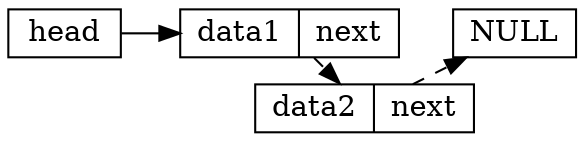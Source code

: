 
digraph add_node_2_2 {
    layout=neato;
    node [shape = record,height=.1];
    node0[label = "head", pos = "0,0!"];
    node1[label = "data1|next", pos = "1.5,0!"];
    node2[label = "data2|next", pos = "2,-0.5!"];
    node3[label = "NULL", pos = "3,0!"];

    node0->node1;
    node3;
    node1->node2->node3[style=dashed];
} 
